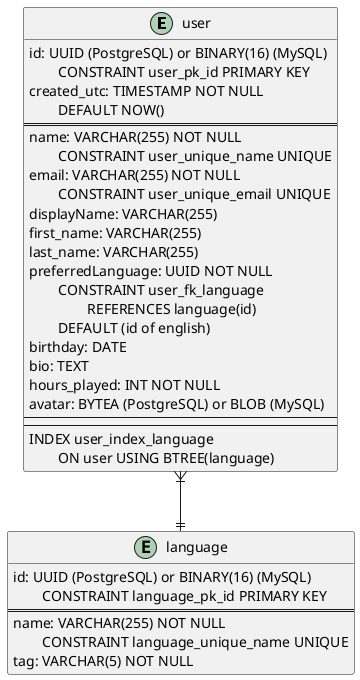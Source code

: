 @startuml

entity user {
    id: UUID (PostgreSQL) or BINARY(16) (MySQL)
    \tCONSTRAINT user_pk_id PRIMARY KEY
    created_utc: TIMESTAMP NOT NULL
    \tDEFAULT NOW()
    ==
    name: VARCHAR(255) NOT NULL
    \tCONSTRAINT user_unique_name UNIQUE
    email: VARCHAR(255) NOT NULL
    \tCONSTRAINT user_unique_email UNIQUE
    displayName: VARCHAR(255)
    first_name: VARCHAR(255)
    last_name: VARCHAR(255)
    preferredLanguage: UUID NOT NULL
    \tCONSTRAINT user_fk_language
    \t\tREFERENCES language(id)
    \tDEFAULT (id of english)
    birthday: DATE
    bio: TEXT
    hours_played: INT NOT NULL
    avatar: BYTEA (PostgreSQL) or BLOB (MySQL)
    ---
    ---
    INDEX user_index_language
    \tON user USING BTREE(language)
}

entity language {
    id: UUID (PostgreSQL) or BINARY(16) (MySQL)
    \tCONSTRAINT language_pk_id PRIMARY KEY
    ==
    name: VARCHAR(255) NOT NULL
    \tCONSTRAINT language_unique_name UNIQUE
    tag: VARCHAR(5) NOT NULL
}

user }|--|| language

@enduml